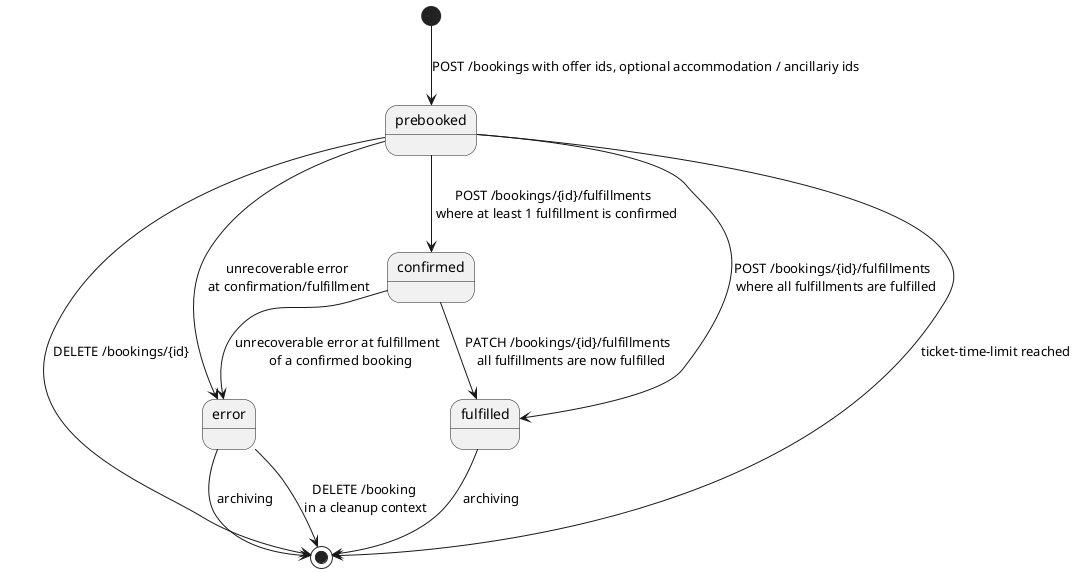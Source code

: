 @startuml
[*] --> prebooked : POST /bookings with offer ids, optional accommodation / ancillariy ids

prebooked --> confirmed: POST /bookings/{id}/fulfillments \n where at least 1 fulfillment is confirmed
prebooked --> [*]: DELETE /bookings/{id}
prebooked --> [*]: ticket-time-limit reached
prebooked --> error: unrecoverable error \nat confirmation/fulfillment
prebooked --> fulfilled: POST /bookings/{id}/fulfillments \n where all fulfillments are fulfilled
confirmed --> fulfilled: PATCH /bookings/{id}/fulfillments \n all fulfillments are now fulfilled
confirmed --> error: unrecoverable error at fulfillment \n of a confirmed booking
fulfilled --> [*] : archiving
error --> [*] : DELETE /booking \nin a cleanup context
error --> [*] : archiving
@enduml